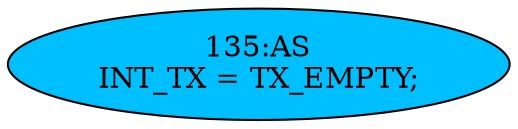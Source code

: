 strict digraph "" {
	node [label="\N"];
	"135:AS"	 [ast="<pyverilog.vparser.ast.Assign object at 0x7fdc900885d0>",
		def_var="['INT_TX']",
		fillcolor=deepskyblue,
		label="135:AS
INT_TX = TX_EMPTY;",
		statements="[]",
		style=filled,
		typ=Assign,
		use_var="['TX_EMPTY']"];
}
